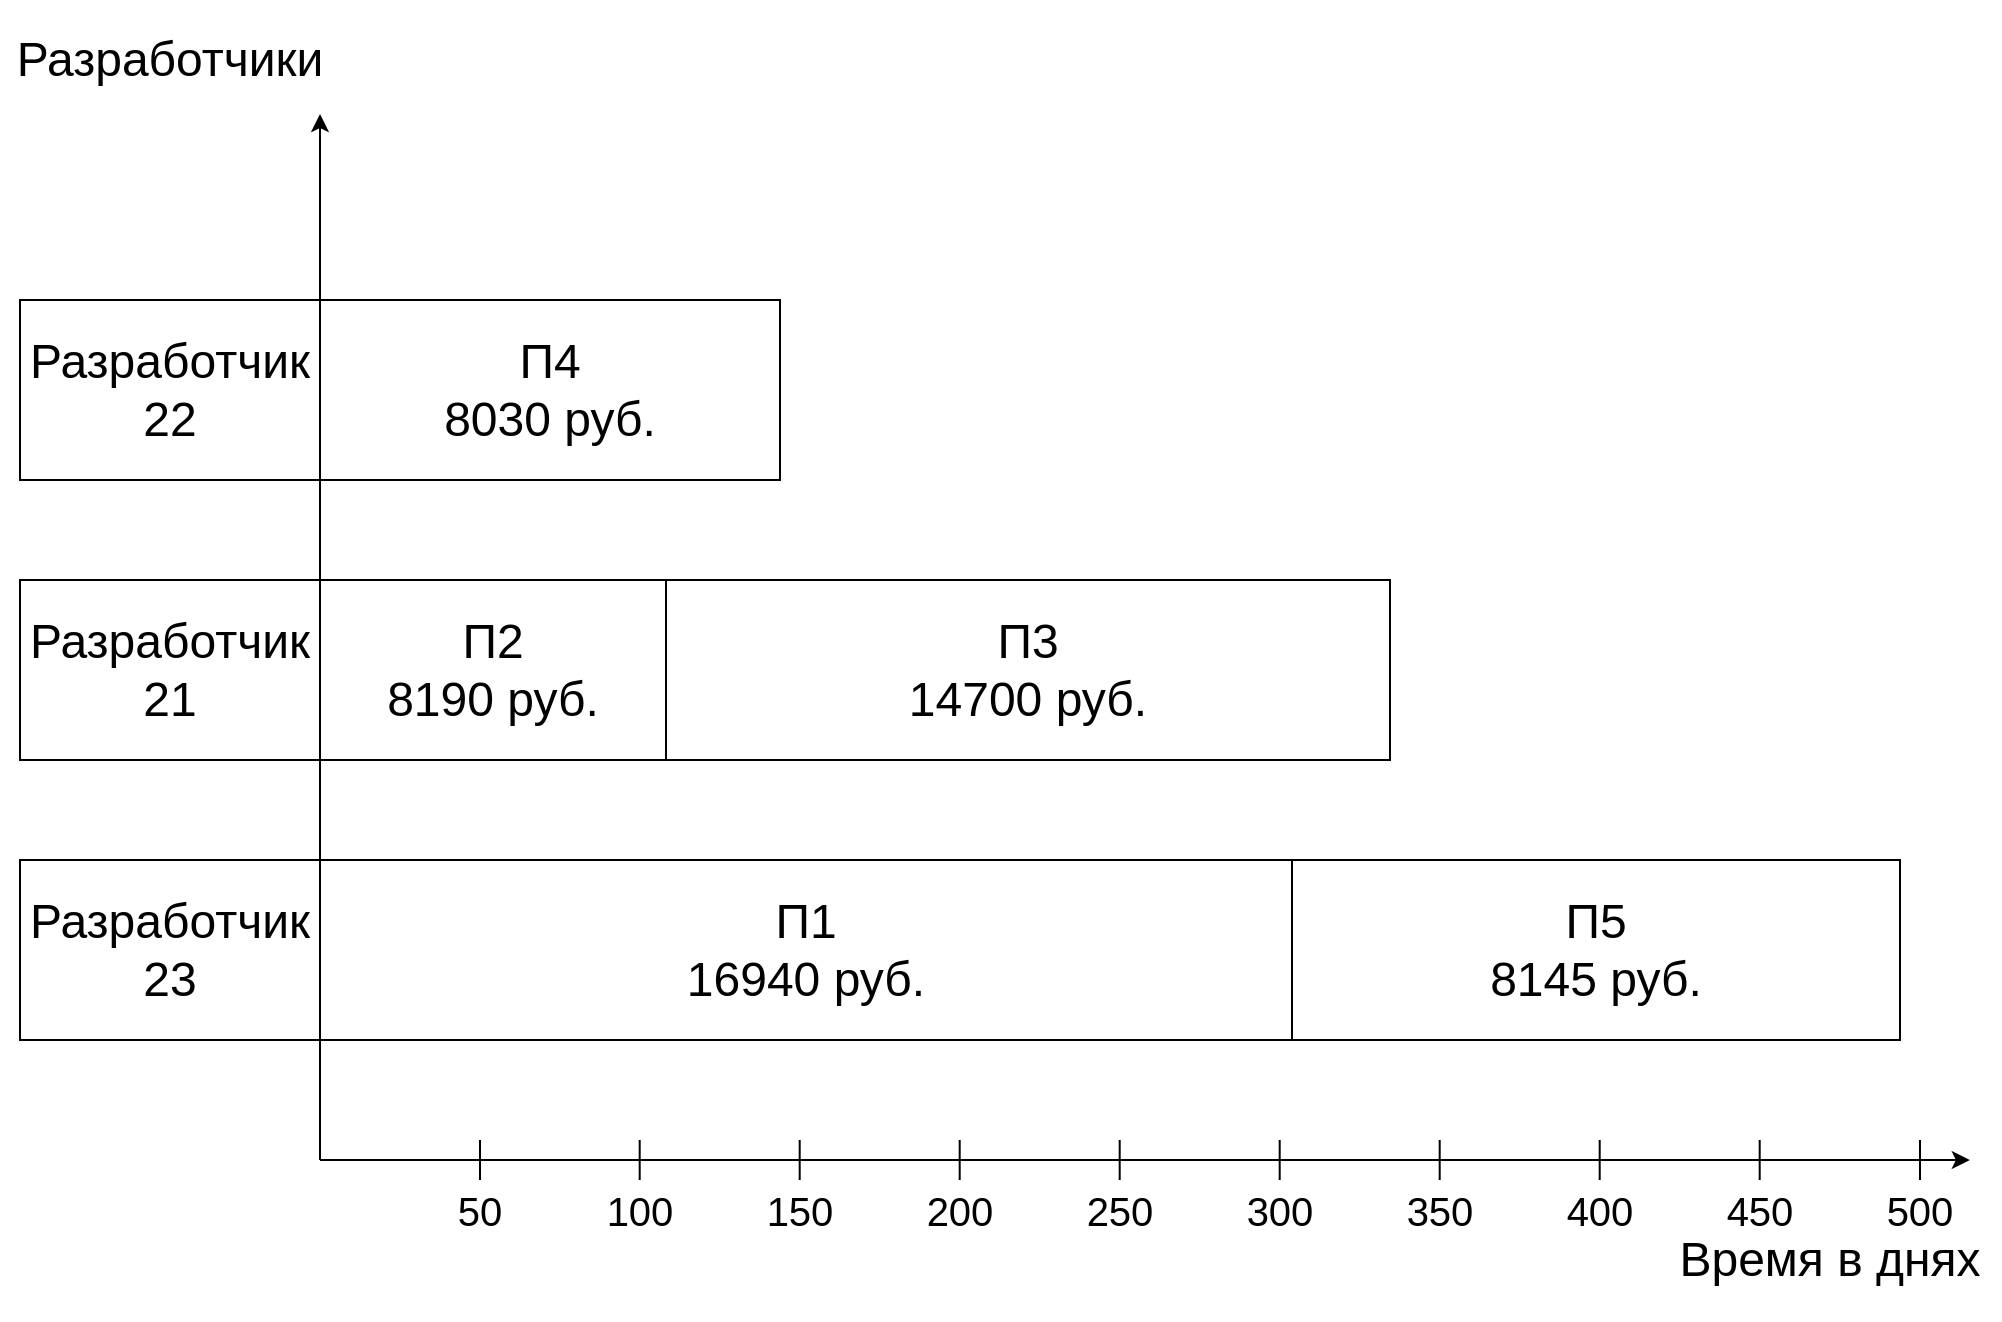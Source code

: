 <mxfile version="22.0.8" type="device">
  <diagram name="Страница — 1" id="MQ_Sf9FGrjqhgtXzqlnl">
    <mxGraphModel dx="1062" dy="622" grid="1" gridSize="5" guides="1" tooltips="1" connect="1" arrows="1" fold="1" page="1" pageScale="1" pageWidth="1169" pageHeight="827" math="0" shadow="0">
      <root>
        <mxCell id="0" />
        <mxCell id="1" parent="0" />
        <mxCell id="ekhMy3ZcBeFL5dOao0uK-193" value="" style="endArrow=classic;html=1;rounded=0;" edge="1" parent="1">
          <mxGeometry width="50" height="50" relative="1" as="geometry">
            <mxPoint x="200" y="690" as="sourcePoint" />
            <mxPoint x="200" y="167.0" as="targetPoint" />
          </mxGeometry>
        </mxCell>
        <mxCell id="ekhMy3ZcBeFL5dOao0uK-194" value="" style="endArrow=classic;html=1;rounded=0;" edge="1" parent="1">
          <mxGeometry width="50" height="50" relative="1" as="geometry">
            <mxPoint x="200" y="690" as="sourcePoint" />
            <mxPoint x="1024.923" y="690" as="targetPoint" />
          </mxGeometry>
        </mxCell>
        <mxCell id="ekhMy3ZcBeFL5dOao0uK-195" value="&lt;font style=&quot;font-size: 24px;&quot;&gt;Разработчик&lt;br style=&quot;border-color: var(--border-color);&quot;&gt;23&lt;/font&gt;" style="rounded=0;whiteSpace=wrap;html=1;" vertex="1" parent="1">
          <mxGeometry x="50" y="540" width="150" height="90" as="geometry" />
        </mxCell>
        <mxCell id="ekhMy3ZcBeFL5dOao0uK-196" value="&lt;span style=&quot;font-size: 24px;&quot;&gt;Разработчик&lt;br&gt;21&lt;br&gt;&lt;/span&gt;" style="rounded=0;whiteSpace=wrap;html=1;" vertex="1" parent="1">
          <mxGeometry x="50" y="400" width="150" height="90" as="geometry" />
        </mxCell>
        <mxCell id="ekhMy3ZcBeFL5dOao0uK-197" value="&lt;font style=&quot;font-size: 24px;&quot;&gt;Разработчик&lt;br style=&quot;border-color: var(--border-color);&quot;&gt;22&lt;/font&gt;" style="rounded=0;whiteSpace=wrap;html=1;" vertex="1" parent="1">
          <mxGeometry x="50" y="260" width="150" height="90" as="geometry" />
        </mxCell>
        <mxCell id="ekhMy3ZcBeFL5dOao0uK-198" value="&lt;font style=&quot;font-size: 24px;&quot;&gt;Разработчики&lt;/font&gt;" style="text;html=1;strokeColor=none;fillColor=none;align=center;verticalAlign=middle;whiteSpace=wrap;rounded=0;" vertex="1" parent="1">
          <mxGeometry x="40" y="110" width="170" height="60" as="geometry" />
        </mxCell>
        <mxCell id="ekhMy3ZcBeFL5dOao0uK-199" value="&lt;font style=&quot;font-size: 24px;&quot;&gt;Время в днях&lt;/font&gt;" style="text;html=1;strokeColor=none;fillColor=none;align=center;verticalAlign=middle;whiteSpace=wrap;rounded=0;" vertex="1" parent="1">
          <mxGeometry x="870" y="710" width="170" height="60" as="geometry" />
        </mxCell>
        <mxCell id="ekhMy3ZcBeFL5dOao0uK-200" value="&lt;font style=&quot;font-size: 24px;&quot;&gt;П2&lt;br&gt;8190 руб.&lt;br&gt;&lt;/font&gt;" style="rounded=0;whiteSpace=wrap;html=1;" vertex="1" parent="1">
          <mxGeometry x="200" y="400" width="173" height="90" as="geometry" />
        </mxCell>
        <mxCell id="ekhMy3ZcBeFL5dOao0uK-201" value="&lt;font style=&quot;font-size: 24px;&quot;&gt;П1&lt;br&gt;16940 руб.&lt;br&gt;&lt;/font&gt;" style="rounded=0;whiteSpace=wrap;html=1;" vertex="1" parent="1">
          <mxGeometry x="200" y="540" width="486" height="90" as="geometry" />
        </mxCell>
        <mxCell id="ekhMy3ZcBeFL5dOao0uK-202" value="&lt;font style=&quot;font-size: 24px;&quot;&gt;П4&lt;br&gt;8030 руб.&lt;br&gt;&lt;/font&gt;" style="rounded=0;whiteSpace=wrap;html=1;" vertex="1" parent="1">
          <mxGeometry x="200" y="260" width="230" height="90" as="geometry" />
        </mxCell>
        <mxCell id="ekhMy3ZcBeFL5dOao0uK-203" value="50" style="text;html=1;strokeColor=none;fillColor=none;align=center;verticalAlign=middle;whiteSpace=wrap;rounded=0;fontSize=20;" vertex="1" parent="1">
          <mxGeometry x="250" y="700" width="60" height="30" as="geometry" />
        </mxCell>
        <mxCell id="ekhMy3ZcBeFL5dOao0uK-204" value="100" style="text;html=1;strokeColor=none;fillColor=none;align=center;verticalAlign=middle;whiteSpace=wrap;rounded=0;fontSize=20;" vertex="1" parent="1">
          <mxGeometry x="330" y="700" width="60" height="30" as="geometry" />
        </mxCell>
        <mxCell id="ekhMy3ZcBeFL5dOao0uK-205" value="150" style="text;html=1;strokeColor=none;fillColor=none;align=center;verticalAlign=middle;whiteSpace=wrap;rounded=0;fontSize=20;" vertex="1" parent="1">
          <mxGeometry x="410" y="700" width="60" height="30" as="geometry" />
        </mxCell>
        <mxCell id="ekhMy3ZcBeFL5dOao0uK-206" value="200" style="text;html=1;strokeColor=none;fillColor=none;align=center;verticalAlign=middle;whiteSpace=wrap;rounded=0;fontSize=20;" vertex="1" parent="1">
          <mxGeometry x="490" y="700" width="60" height="30" as="geometry" />
        </mxCell>
        <mxCell id="ekhMy3ZcBeFL5dOao0uK-207" value="250" style="text;html=1;strokeColor=none;fillColor=none;align=center;verticalAlign=middle;whiteSpace=wrap;rounded=0;fontSize=20;" vertex="1" parent="1">
          <mxGeometry x="570" y="700" width="60" height="30" as="geometry" />
        </mxCell>
        <mxCell id="ekhMy3ZcBeFL5dOao0uK-208" value="300" style="text;html=1;strokeColor=none;fillColor=none;align=center;verticalAlign=middle;whiteSpace=wrap;rounded=0;fontSize=20;" vertex="1" parent="1">
          <mxGeometry x="650" y="700" width="60" height="30" as="geometry" />
        </mxCell>
        <mxCell id="ekhMy3ZcBeFL5dOao0uK-209" value="350" style="text;html=1;strokeColor=none;fillColor=none;align=center;verticalAlign=middle;whiteSpace=wrap;rounded=0;fontSize=20;" vertex="1" parent="1">
          <mxGeometry x="730" y="700" width="60" height="30" as="geometry" />
        </mxCell>
        <mxCell id="ekhMy3ZcBeFL5dOao0uK-210" value="400" style="text;html=1;strokeColor=none;fillColor=none;align=center;verticalAlign=middle;whiteSpace=wrap;rounded=0;fontSize=20;" vertex="1" parent="1">
          <mxGeometry x="810" y="700" width="60" height="30" as="geometry" />
        </mxCell>
        <mxCell id="ekhMy3ZcBeFL5dOao0uK-211" value="450" style="text;html=1;strokeColor=none;fillColor=none;align=center;verticalAlign=middle;whiteSpace=wrap;rounded=0;fontSize=20;" vertex="1" parent="1">
          <mxGeometry x="890" y="700" width="60" height="30" as="geometry" />
        </mxCell>
        <mxCell id="ekhMy3ZcBeFL5dOao0uK-212" value="" style="endArrow=none;html=1;rounded=0;exitX=0.5;exitY=0;exitDx=0;exitDy=0;" edge="1" parent="1" source="ekhMy3ZcBeFL5dOao0uK-203">
          <mxGeometry width="50" height="50" relative="1" as="geometry">
            <mxPoint x="310" y="690" as="sourcePoint" />
            <mxPoint x="280" y="680" as="targetPoint" />
          </mxGeometry>
        </mxCell>
        <mxCell id="ekhMy3ZcBeFL5dOao0uK-213" value="" style="endArrow=none;html=1;rounded=0;exitX=0.5;exitY=0;exitDx=0;exitDy=0;" edge="1" parent="1">
          <mxGeometry width="50" height="50" relative="1" as="geometry">
            <mxPoint x="359.85" y="700" as="sourcePoint" />
            <mxPoint x="359.85" y="680" as="targetPoint" />
          </mxGeometry>
        </mxCell>
        <mxCell id="ekhMy3ZcBeFL5dOao0uK-217" value="" style="endArrow=none;html=1;rounded=0;exitX=0.5;exitY=0;exitDx=0;exitDy=0;" edge="1" parent="1">
          <mxGeometry width="50" height="50" relative="1" as="geometry">
            <mxPoint x="439.85" y="700" as="sourcePoint" />
            <mxPoint x="439.85" y="680" as="targetPoint" />
          </mxGeometry>
        </mxCell>
        <mxCell id="ekhMy3ZcBeFL5dOao0uK-218" value="" style="endArrow=none;html=1;rounded=0;exitX=0.5;exitY=0;exitDx=0;exitDy=0;" edge="1" parent="1">
          <mxGeometry width="50" height="50" relative="1" as="geometry">
            <mxPoint x="519.85" y="700" as="sourcePoint" />
            <mxPoint x="519.85" y="680" as="targetPoint" />
          </mxGeometry>
        </mxCell>
        <mxCell id="ekhMy3ZcBeFL5dOao0uK-219" value="" style="endArrow=none;html=1;rounded=0;exitX=0.5;exitY=0;exitDx=0;exitDy=0;" edge="1" parent="1">
          <mxGeometry width="50" height="50" relative="1" as="geometry">
            <mxPoint x="599.85" y="700" as="sourcePoint" />
            <mxPoint x="599.85" y="680" as="targetPoint" />
          </mxGeometry>
        </mxCell>
        <mxCell id="ekhMy3ZcBeFL5dOao0uK-220" value="" style="endArrow=none;html=1;rounded=0;exitX=0.5;exitY=0;exitDx=0;exitDy=0;" edge="1" parent="1">
          <mxGeometry width="50" height="50" relative="1" as="geometry">
            <mxPoint x="679.85" y="700" as="sourcePoint" />
            <mxPoint x="679.85" y="680" as="targetPoint" />
          </mxGeometry>
        </mxCell>
        <mxCell id="ekhMy3ZcBeFL5dOao0uK-221" value="" style="endArrow=none;html=1;rounded=0;exitX=0.5;exitY=0;exitDx=0;exitDy=0;" edge="1" parent="1">
          <mxGeometry width="50" height="50" relative="1" as="geometry">
            <mxPoint x="759.85" y="700" as="sourcePoint" />
            <mxPoint x="759.85" y="680" as="targetPoint" />
          </mxGeometry>
        </mxCell>
        <mxCell id="ekhMy3ZcBeFL5dOao0uK-222" value="" style="endArrow=none;html=1;rounded=0;exitX=0.5;exitY=0;exitDx=0;exitDy=0;" edge="1" parent="1">
          <mxGeometry width="50" height="50" relative="1" as="geometry">
            <mxPoint x="839.85" y="700" as="sourcePoint" />
            <mxPoint x="839.85" y="680" as="targetPoint" />
          </mxGeometry>
        </mxCell>
        <mxCell id="ekhMy3ZcBeFL5dOao0uK-223" value="" style="endArrow=none;html=1;rounded=0;exitX=0.5;exitY=0;exitDx=0;exitDy=0;" edge="1" parent="1">
          <mxGeometry width="50" height="50" relative="1" as="geometry">
            <mxPoint x="919.85" y="700" as="sourcePoint" />
            <mxPoint x="919.85" y="680" as="targetPoint" />
          </mxGeometry>
        </mxCell>
        <mxCell id="ekhMy3ZcBeFL5dOao0uK-224" value="" style="endArrow=none;html=1;rounded=0;exitX=0.5;exitY=0;exitDx=0;exitDy=0;" edge="1" parent="1">
          <mxGeometry width="50" height="50" relative="1" as="geometry">
            <mxPoint x="1000" y="700" as="sourcePoint" />
            <mxPoint x="1000" y="680" as="targetPoint" />
          </mxGeometry>
        </mxCell>
        <mxCell id="ekhMy3ZcBeFL5dOao0uK-225" value="500" style="text;html=1;strokeColor=none;fillColor=none;align=center;verticalAlign=middle;whiteSpace=wrap;rounded=0;fontSize=20;" vertex="1" parent="1">
          <mxGeometry x="970" y="700" width="60" height="30" as="geometry" />
        </mxCell>
        <mxCell id="ekhMy3ZcBeFL5dOao0uK-228" value="&lt;font style=&quot;font-size: 24px;&quot;&gt;П5&lt;br&gt;8145 руб.&lt;br&gt;&lt;/font&gt;" style="rounded=0;whiteSpace=wrap;html=1;" vertex="1" parent="1">
          <mxGeometry x="686" y="540" width="304" height="90" as="geometry" />
        </mxCell>
        <mxCell id="ekhMy3ZcBeFL5dOao0uK-229" value="&lt;font style=&quot;font-size: 24px;&quot;&gt;П3&lt;br&gt;14700 руб.&lt;br&gt;&lt;/font&gt;" style="rounded=0;whiteSpace=wrap;html=1;" vertex="1" parent="1">
          <mxGeometry x="373" y="400" width="362" height="90" as="geometry" />
        </mxCell>
      </root>
    </mxGraphModel>
  </diagram>
</mxfile>
